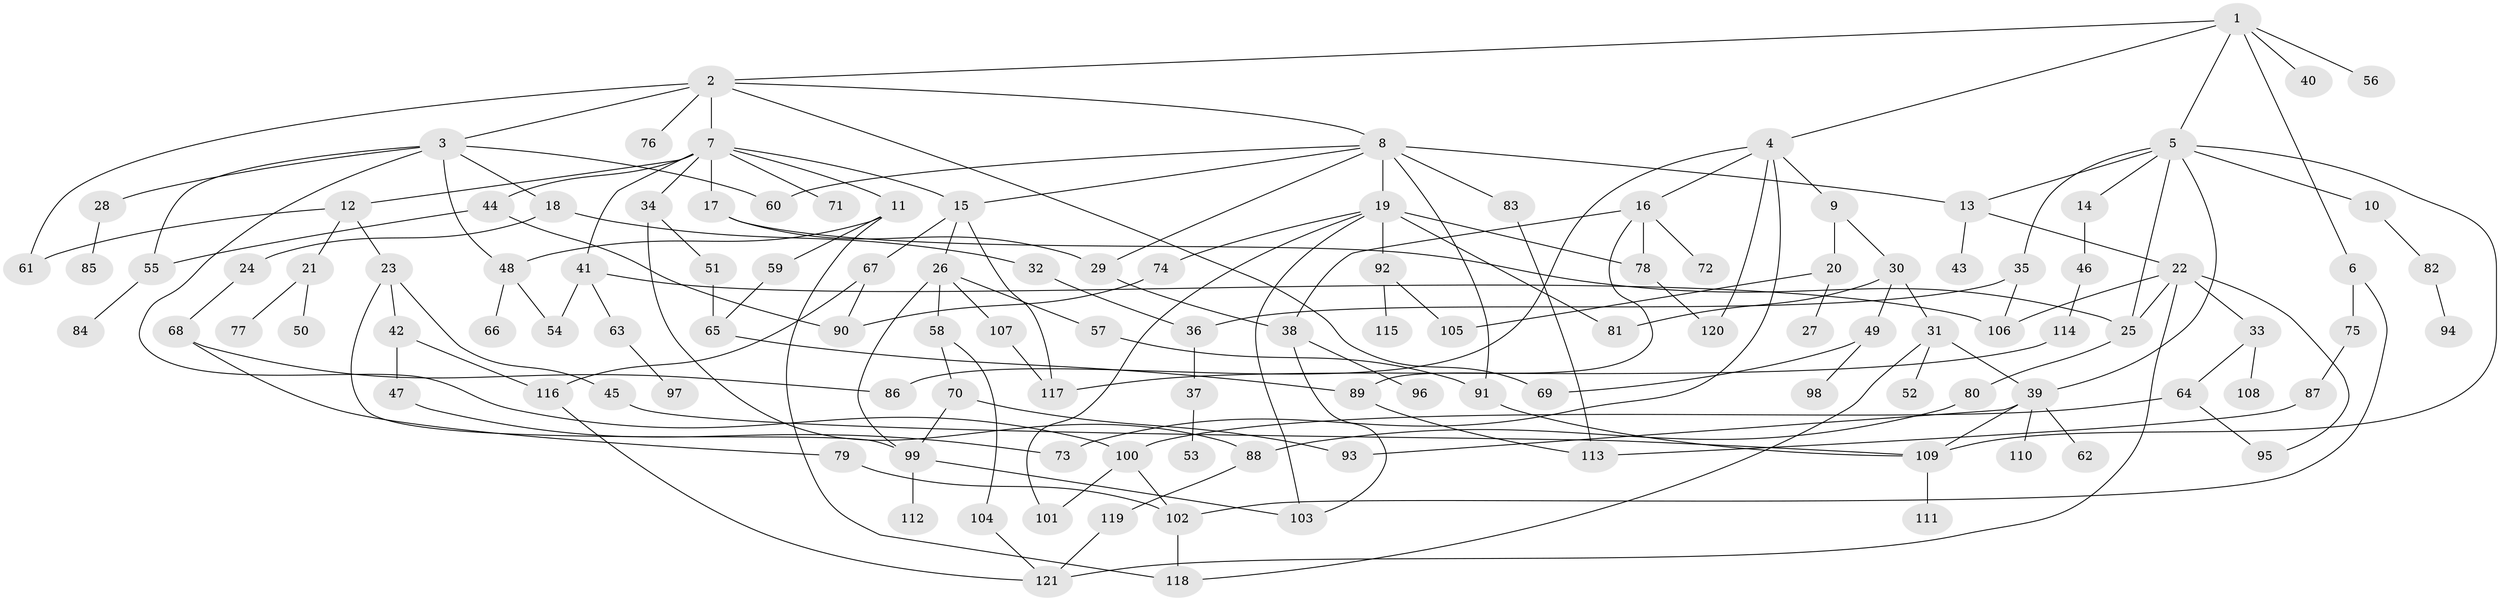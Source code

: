// coarse degree distribution, {5: 0.08333333333333333, 4: 0.041666666666666664, 2: 0.2916666666666667, 1: 0.3958333333333333, 10: 0.041666666666666664, 6: 0.0625, 8: 0.0625, 3: 0.020833333333333332}
// Generated by graph-tools (version 1.1) at 2025/45/03/04/25 21:45:44]
// undirected, 121 vertices, 171 edges
graph export_dot {
graph [start="1"]
  node [color=gray90,style=filled];
  1;
  2;
  3;
  4;
  5;
  6;
  7;
  8;
  9;
  10;
  11;
  12;
  13;
  14;
  15;
  16;
  17;
  18;
  19;
  20;
  21;
  22;
  23;
  24;
  25;
  26;
  27;
  28;
  29;
  30;
  31;
  32;
  33;
  34;
  35;
  36;
  37;
  38;
  39;
  40;
  41;
  42;
  43;
  44;
  45;
  46;
  47;
  48;
  49;
  50;
  51;
  52;
  53;
  54;
  55;
  56;
  57;
  58;
  59;
  60;
  61;
  62;
  63;
  64;
  65;
  66;
  67;
  68;
  69;
  70;
  71;
  72;
  73;
  74;
  75;
  76;
  77;
  78;
  79;
  80;
  81;
  82;
  83;
  84;
  85;
  86;
  87;
  88;
  89;
  90;
  91;
  92;
  93;
  94;
  95;
  96;
  97;
  98;
  99;
  100;
  101;
  102;
  103;
  104;
  105;
  106;
  107;
  108;
  109;
  110;
  111;
  112;
  113;
  114;
  115;
  116;
  117;
  118;
  119;
  120;
  121;
  1 -- 2;
  1 -- 4;
  1 -- 5;
  1 -- 6;
  1 -- 40;
  1 -- 56;
  2 -- 3;
  2 -- 7;
  2 -- 8;
  2 -- 69;
  2 -- 76;
  2 -- 61;
  3 -- 18;
  3 -- 28;
  3 -- 55;
  3 -- 100;
  3 -- 48;
  3 -- 60;
  4 -- 9;
  4 -- 16;
  4 -- 73;
  4 -- 86;
  4 -- 120;
  5 -- 10;
  5 -- 14;
  5 -- 35;
  5 -- 39;
  5 -- 13;
  5 -- 25;
  5 -- 109;
  6 -- 75;
  6 -- 102;
  7 -- 11;
  7 -- 12;
  7 -- 15;
  7 -- 17;
  7 -- 34;
  7 -- 41;
  7 -- 44;
  7 -- 71;
  8 -- 13;
  8 -- 19;
  8 -- 60;
  8 -- 83;
  8 -- 91;
  8 -- 15;
  8 -- 29;
  9 -- 20;
  9 -- 30;
  10 -- 82;
  11 -- 48;
  11 -- 59;
  11 -- 118;
  12 -- 21;
  12 -- 23;
  12 -- 61;
  13 -- 22;
  13 -- 43;
  14 -- 46;
  15 -- 26;
  15 -- 67;
  15 -- 117;
  16 -- 72;
  16 -- 78;
  16 -- 89;
  16 -- 38;
  17 -- 29;
  17 -- 25;
  18 -- 24;
  18 -- 32;
  19 -- 74;
  19 -- 92;
  19 -- 78;
  19 -- 103;
  19 -- 81;
  19 -- 101;
  20 -- 27;
  20 -- 105;
  21 -- 50;
  21 -- 77;
  22 -- 25;
  22 -- 33;
  22 -- 121;
  22 -- 106;
  22 -- 95;
  23 -- 42;
  23 -- 45;
  23 -- 99;
  24 -- 68;
  25 -- 80;
  26 -- 57;
  26 -- 58;
  26 -- 107;
  26 -- 99;
  28 -- 85;
  29 -- 38;
  30 -- 31;
  30 -- 49;
  30 -- 81;
  31 -- 52;
  31 -- 118;
  31 -- 39;
  32 -- 36;
  33 -- 64;
  33 -- 108;
  34 -- 51;
  34 -- 88;
  35 -- 106;
  35 -- 36;
  36 -- 37;
  37 -- 53;
  38 -- 96;
  38 -- 103;
  39 -- 62;
  39 -- 93;
  39 -- 109;
  39 -- 110;
  41 -- 63;
  41 -- 106;
  41 -- 54;
  42 -- 47;
  42 -- 116;
  44 -- 90;
  44 -- 55;
  45 -- 109;
  46 -- 114;
  47 -- 73;
  48 -- 54;
  48 -- 66;
  49 -- 98;
  49 -- 69;
  51 -- 65;
  55 -- 84;
  57 -- 91;
  58 -- 70;
  58 -- 104;
  59 -- 65;
  63 -- 97;
  64 -- 95;
  64 -- 100;
  65 -- 89;
  67 -- 116;
  67 -- 90;
  68 -- 79;
  68 -- 86;
  70 -- 93;
  70 -- 99;
  74 -- 90;
  75 -- 87;
  78 -- 120;
  79 -- 102;
  80 -- 88;
  82 -- 94;
  83 -- 113;
  87 -- 113;
  88 -- 119;
  89 -- 113;
  91 -- 109;
  92 -- 115;
  92 -- 105;
  99 -- 103;
  99 -- 112;
  100 -- 101;
  100 -- 102;
  102 -- 118;
  104 -- 121;
  107 -- 117;
  109 -- 111;
  114 -- 117;
  116 -- 121;
  119 -- 121;
}
